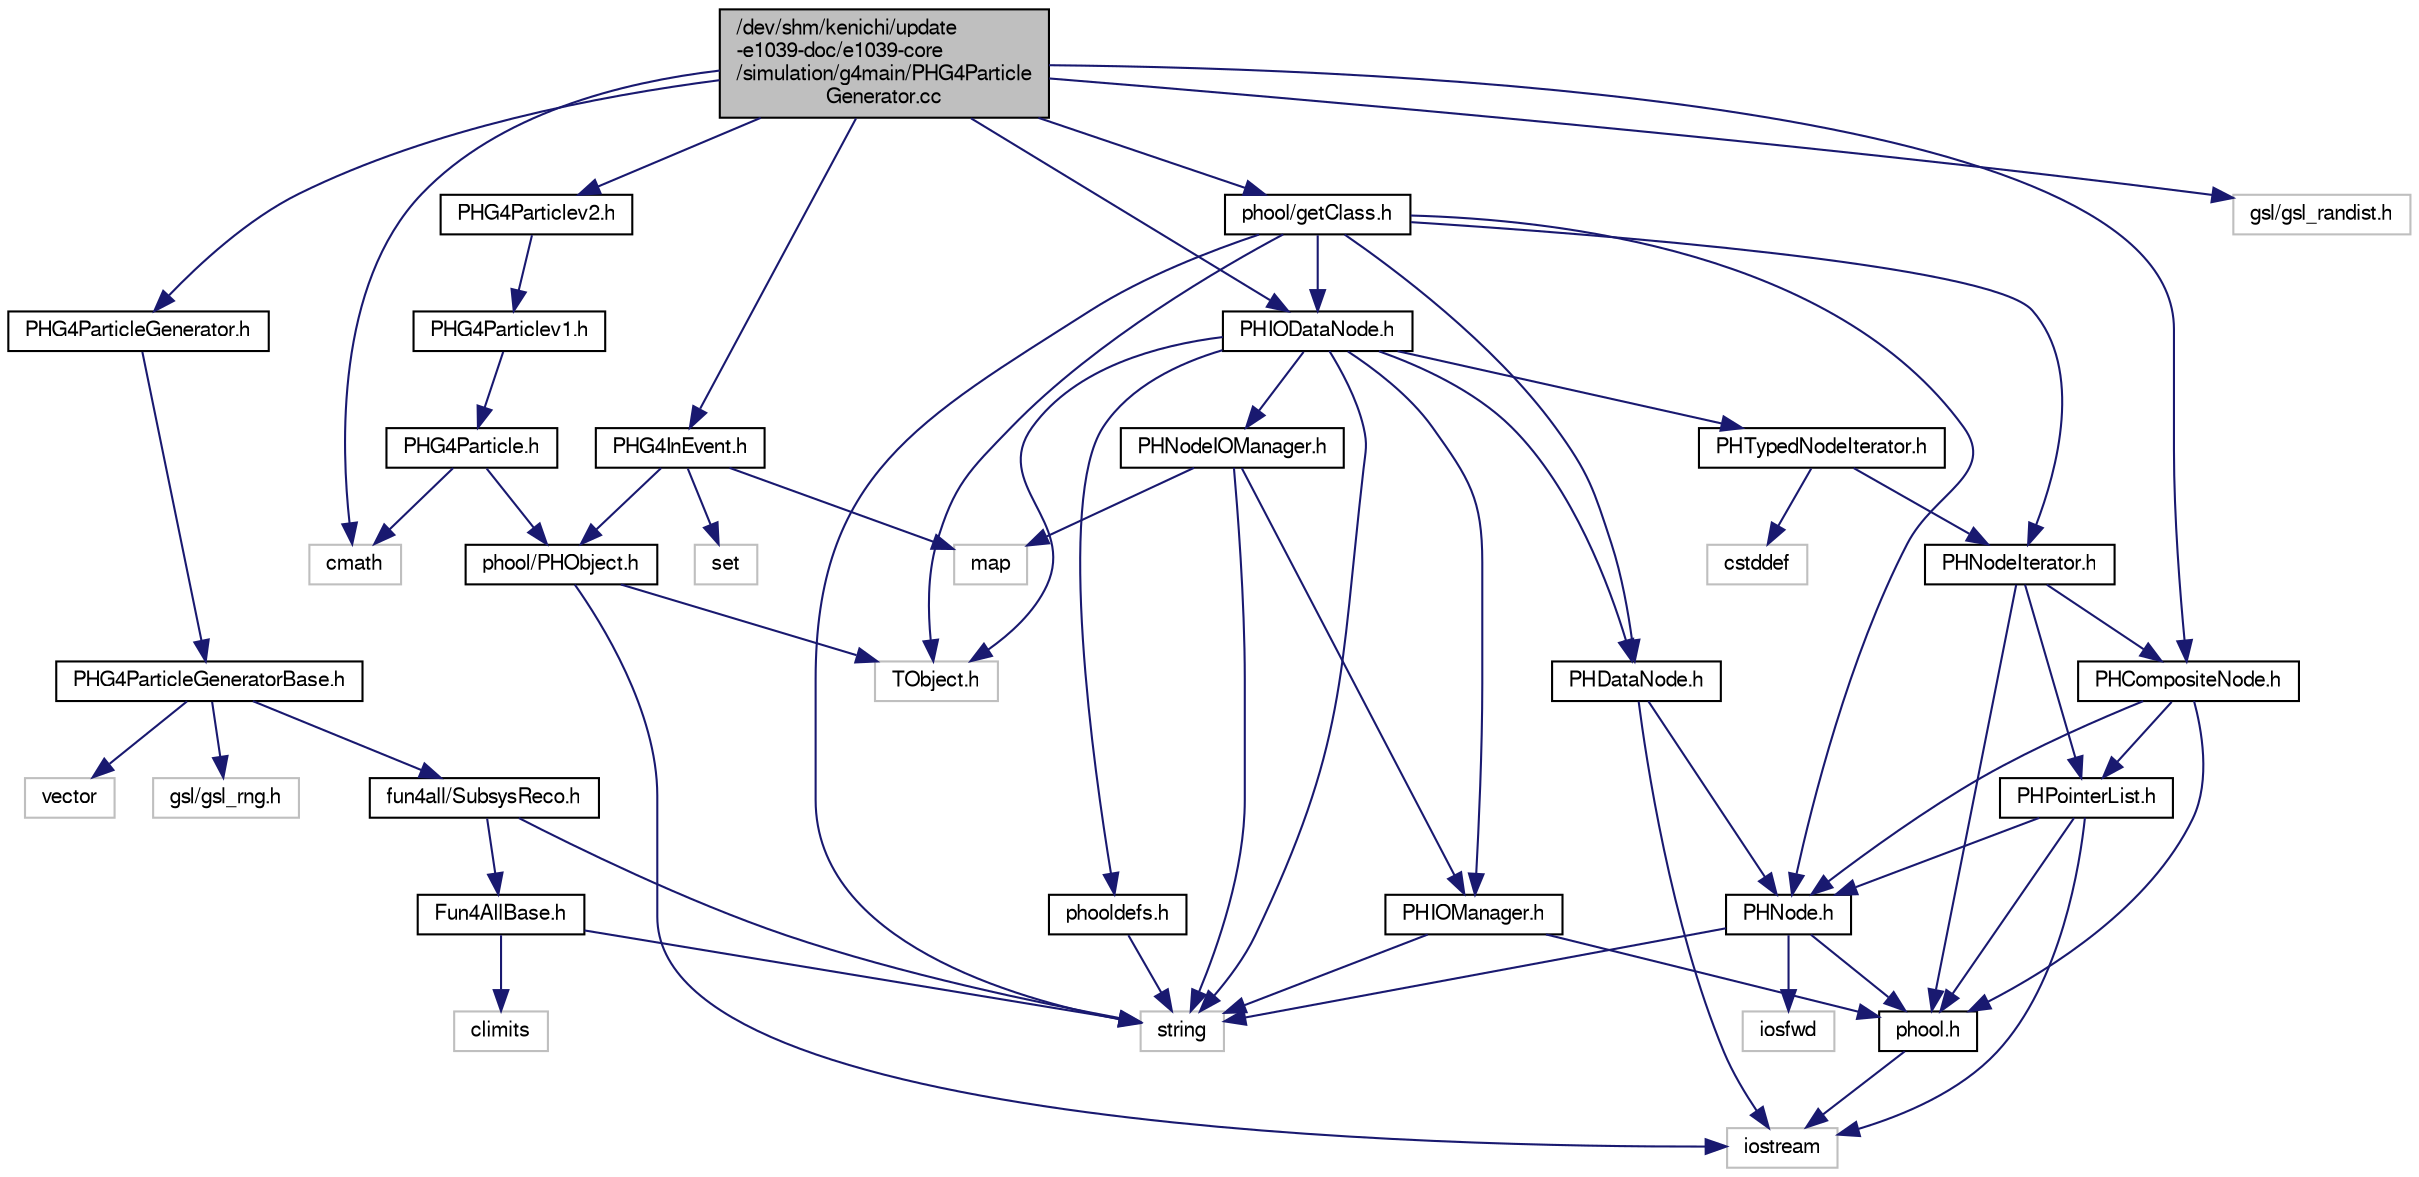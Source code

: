 digraph "/dev/shm/kenichi/update-e1039-doc/e1039-core/simulation/g4main/PHG4ParticleGenerator.cc"
{
  bgcolor="transparent";
  edge [fontname="FreeSans",fontsize="10",labelfontname="FreeSans",labelfontsize="10"];
  node [fontname="FreeSans",fontsize="10",shape=record];
  Node1 [label="/dev/shm/kenichi/update\l-e1039-doc/e1039-core\l/simulation/g4main/PHG4Particle\lGenerator.cc",height=0.2,width=0.4,color="black", fillcolor="grey75", style="filled" fontcolor="black"];
  Node1 -> Node2 [color="midnightblue",fontsize="10",style="solid",fontname="FreeSans"];
  Node2 [label="PHG4ParticleGenerator.h",height=0.2,width=0.4,color="black",URL="$d4/d8b/PHG4ParticleGenerator_8h.html"];
  Node2 -> Node3 [color="midnightblue",fontsize="10",style="solid",fontname="FreeSans"];
  Node3 [label="PHG4ParticleGeneratorBase.h",height=0.2,width=0.4,color="black",URL="$d8/d9f/PHG4ParticleGeneratorBase_8h.html"];
  Node3 -> Node4 [color="midnightblue",fontsize="10",style="solid",fontname="FreeSans"];
  Node4 [label="fun4all/SubsysReco.h",height=0.2,width=0.4,color="black",URL="$d5/dc2/SubsysReco_8h.html"];
  Node4 -> Node5 [color="midnightblue",fontsize="10",style="solid",fontname="FreeSans"];
  Node5 [label="Fun4AllBase.h",height=0.2,width=0.4,color="black",URL="$d2/de7/Fun4AllBase_8h.html"];
  Node5 -> Node6 [color="midnightblue",fontsize="10",style="solid",fontname="FreeSans"];
  Node6 [label="string",height=0.2,width=0.4,color="grey75"];
  Node5 -> Node7 [color="midnightblue",fontsize="10",style="solid",fontname="FreeSans"];
  Node7 [label="climits",height=0.2,width=0.4,color="grey75"];
  Node4 -> Node6 [color="midnightblue",fontsize="10",style="solid",fontname="FreeSans"];
  Node3 -> Node8 [color="midnightblue",fontsize="10",style="solid",fontname="FreeSans"];
  Node8 [label="gsl/gsl_rng.h",height=0.2,width=0.4,color="grey75"];
  Node3 -> Node9 [color="midnightblue",fontsize="10",style="solid",fontname="FreeSans"];
  Node9 [label="vector",height=0.2,width=0.4,color="grey75"];
  Node1 -> Node10 [color="midnightblue",fontsize="10",style="solid",fontname="FreeSans"];
  Node10 [label="PHG4Particlev2.h",height=0.2,width=0.4,color="black",URL="$d4/d3b/PHG4Particlev2_8h.html"];
  Node10 -> Node11 [color="midnightblue",fontsize="10",style="solid",fontname="FreeSans"];
  Node11 [label="PHG4Particlev1.h",height=0.2,width=0.4,color="black",URL="$d8/d39/PHG4Particlev1_8h.html"];
  Node11 -> Node12 [color="midnightblue",fontsize="10",style="solid",fontname="FreeSans"];
  Node12 [label="PHG4Particle.h",height=0.2,width=0.4,color="black",URL="$dd/d05/PHG4Particle_8h.html"];
  Node12 -> Node13 [color="midnightblue",fontsize="10",style="solid",fontname="FreeSans"];
  Node13 [label="phool/PHObject.h",height=0.2,width=0.4,color="black",URL="$df/d32/PHObject_8h.html"];
  Node13 -> Node14 [color="midnightblue",fontsize="10",style="solid",fontname="FreeSans"];
  Node14 [label="TObject.h",height=0.2,width=0.4,color="grey75"];
  Node13 -> Node15 [color="midnightblue",fontsize="10",style="solid",fontname="FreeSans"];
  Node15 [label="iostream",height=0.2,width=0.4,color="grey75"];
  Node12 -> Node16 [color="midnightblue",fontsize="10",style="solid",fontname="FreeSans"];
  Node16 [label="cmath",height=0.2,width=0.4,color="grey75"];
  Node1 -> Node17 [color="midnightblue",fontsize="10",style="solid",fontname="FreeSans"];
  Node17 [label="PHG4InEvent.h",height=0.2,width=0.4,color="black",URL="$df/d4f/PHG4InEvent_8h.html"];
  Node17 -> Node13 [color="midnightblue",fontsize="10",style="solid",fontname="FreeSans"];
  Node17 -> Node18 [color="midnightblue",fontsize="10",style="solid",fontname="FreeSans"];
  Node18 [label="map",height=0.2,width=0.4,color="grey75"];
  Node17 -> Node19 [color="midnightblue",fontsize="10",style="solid",fontname="FreeSans"];
  Node19 [label="set",height=0.2,width=0.4,color="grey75"];
  Node1 -> Node20 [color="midnightblue",fontsize="10",style="solid",fontname="FreeSans"];
  Node20 [label="phool/getClass.h",height=0.2,width=0.4,color="black",URL="$dd/dd4/getClass_8h.html"];
  Node20 -> Node21 [color="midnightblue",fontsize="10",style="solid",fontname="FreeSans"];
  Node21 [label="PHNodeIterator.h",height=0.2,width=0.4,color="black",URL="$d8/dfd/PHNodeIterator_8h.html"];
  Node21 -> Node22 [color="midnightblue",fontsize="10",style="solid",fontname="FreeSans"];
  Node22 [label="phool.h",height=0.2,width=0.4,color="black",URL="$d5/d6f/phool_8h.html"];
  Node22 -> Node15 [color="midnightblue",fontsize="10",style="solid",fontname="FreeSans"];
  Node21 -> Node23 [color="midnightblue",fontsize="10",style="solid",fontname="FreeSans"];
  Node23 [label="PHCompositeNode.h",height=0.2,width=0.4,color="black",URL="$d8/d30/PHCompositeNode_8h.html"];
  Node23 -> Node22 [color="midnightblue",fontsize="10",style="solid",fontname="FreeSans"];
  Node23 -> Node24 [color="midnightblue",fontsize="10",style="solid",fontname="FreeSans"];
  Node24 [label="PHNode.h",height=0.2,width=0.4,color="black",URL="$d3/d62/PHNode_8h.html"];
  Node24 -> Node22 [color="midnightblue",fontsize="10",style="solid",fontname="FreeSans"];
  Node24 -> Node25 [color="midnightblue",fontsize="10",style="solid",fontname="FreeSans"];
  Node25 [label="iosfwd",height=0.2,width=0.4,color="grey75"];
  Node24 -> Node6 [color="midnightblue",fontsize="10",style="solid",fontname="FreeSans"];
  Node23 -> Node26 [color="midnightblue",fontsize="10",style="solid",fontname="FreeSans"];
  Node26 [label="PHPointerList.h",height=0.2,width=0.4,color="black",URL="$db/dd5/PHPointerList_8h.html"];
  Node26 -> Node22 [color="midnightblue",fontsize="10",style="solid",fontname="FreeSans"];
  Node26 -> Node24 [color="midnightblue",fontsize="10",style="solid",fontname="FreeSans"];
  Node26 -> Node15 [color="midnightblue",fontsize="10",style="solid",fontname="FreeSans"];
  Node21 -> Node26 [color="midnightblue",fontsize="10",style="solid",fontname="FreeSans"];
  Node20 -> Node27 [color="midnightblue",fontsize="10",style="solid",fontname="FreeSans"];
  Node27 [label="PHIODataNode.h",height=0.2,width=0.4,color="black",URL="$d3/d79/PHIODataNode_8h.html"];
  Node27 -> Node28 [color="midnightblue",fontsize="10",style="solid",fontname="FreeSans"];
  Node28 [label="PHDataNode.h",height=0.2,width=0.4,color="black",URL="$dd/d9b/PHDataNode_8h.html"];
  Node28 -> Node24 [color="midnightblue",fontsize="10",style="solid",fontname="FreeSans"];
  Node28 -> Node15 [color="midnightblue",fontsize="10",style="solid",fontname="FreeSans"];
  Node27 -> Node29 [color="midnightblue",fontsize="10",style="solid",fontname="FreeSans"];
  Node29 [label="PHIOManager.h",height=0.2,width=0.4,color="black",URL="$d9/d53/PHIOManager_8h.html"];
  Node29 -> Node22 [color="midnightblue",fontsize="10",style="solid",fontname="FreeSans"];
  Node29 -> Node6 [color="midnightblue",fontsize="10",style="solid",fontname="FreeSans"];
  Node27 -> Node30 [color="midnightblue",fontsize="10",style="solid",fontname="FreeSans"];
  Node30 [label="PHNodeIOManager.h",height=0.2,width=0.4,color="black",URL="$dd/de7/PHNodeIOManager_8h.html"];
  Node30 -> Node29 [color="midnightblue",fontsize="10",style="solid",fontname="FreeSans"];
  Node30 -> Node6 [color="midnightblue",fontsize="10",style="solid",fontname="FreeSans"];
  Node30 -> Node18 [color="midnightblue",fontsize="10",style="solid",fontname="FreeSans"];
  Node27 -> Node31 [color="midnightblue",fontsize="10",style="solid",fontname="FreeSans"];
  Node31 [label="PHTypedNodeIterator.h",height=0.2,width=0.4,color="black",URL="$db/d17/PHTypedNodeIterator_8h.html"];
  Node31 -> Node21 [color="midnightblue",fontsize="10",style="solid",fontname="FreeSans"];
  Node31 -> Node32 [color="midnightblue",fontsize="10",style="solid",fontname="FreeSans"];
  Node32 [label="cstddef",height=0.2,width=0.4,color="grey75"];
  Node27 -> Node33 [color="midnightblue",fontsize="10",style="solid",fontname="FreeSans"];
  Node33 [label="phooldefs.h",height=0.2,width=0.4,color="black",URL="$de/da7/phooldefs_8h.html"];
  Node33 -> Node6 [color="midnightblue",fontsize="10",style="solid",fontname="FreeSans"];
  Node27 -> Node14 [color="midnightblue",fontsize="10",style="solid",fontname="FreeSans"];
  Node27 -> Node6 [color="midnightblue",fontsize="10",style="solid",fontname="FreeSans"];
  Node20 -> Node28 [color="midnightblue",fontsize="10",style="solid",fontname="FreeSans"];
  Node20 -> Node24 [color="midnightblue",fontsize="10",style="solid",fontname="FreeSans"];
  Node20 -> Node14 [color="midnightblue",fontsize="10",style="solid",fontname="FreeSans"];
  Node20 -> Node6 [color="midnightblue",fontsize="10",style="solid",fontname="FreeSans"];
  Node1 -> Node23 [color="midnightblue",fontsize="10",style="solid",fontname="FreeSans"];
  Node1 -> Node27 [color="midnightblue",fontsize="10",style="solid",fontname="FreeSans"];
  Node1 -> Node34 [color="midnightblue",fontsize="10",style="solid",fontname="FreeSans"];
  Node34 [label="gsl/gsl_randist.h",height=0.2,width=0.4,color="grey75"];
  Node1 -> Node16 [color="midnightblue",fontsize="10",style="solid",fontname="FreeSans"];
}
